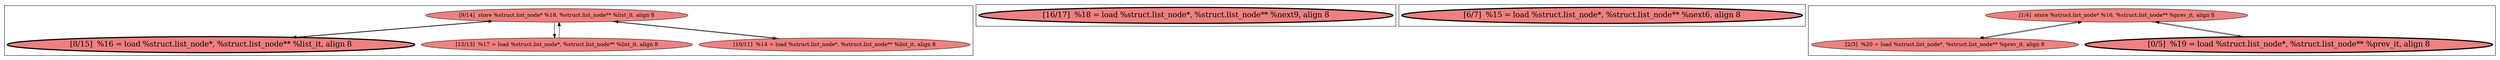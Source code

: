 
digraph G {





subgraph cluster3 {


node492 [fillcolor=lightcoral,label="[9/14]  store %struct.list_node* %18, %struct.list_node** %list_it, align 8",shape=ellipse,style=filled ]
node491 [penwidth=3.0,fontsize=20,fillcolor=lightcoral,label="[8/15]  %16 = load %struct.list_node*, %struct.list_node** %list_it, align 8",shape=ellipse,style=filled ]
node489 [fillcolor=lightcoral,label="[12/13]  %17 = load %struct.list_node*, %struct.list_node** %list_it, align 8",shape=ellipse,style=filled ]
node490 [fillcolor=lightcoral,label="[10/11]  %14 = load %struct.list_node*, %struct.list_node** %list_it, align 8",shape=ellipse,style=filled ]

node490->node492 [ ]
node492->node490 [ ]
node489->node492 [ ]
node492->node489 [ ]
node492->node491 [ ]
node491->node492 [ ]


}

subgraph cluster2 {


node488 [penwidth=3.0,fontsize=20,fillcolor=lightcoral,label="[16/17]  %18 = load %struct.list_node*, %struct.list_node** %next9, align 8",shape=ellipse,style=filled ]



}

subgraph cluster0 {


node484 [penwidth=3.0,fontsize=20,fillcolor=lightcoral,label="[6/7]  %15 = load %struct.list_node*, %struct.list_node** %next6, align 8",shape=ellipse,style=filled ]



}

subgraph cluster1 {


node487 [fillcolor=lightcoral,label="[1/4]  store %struct.list_node* %16, %struct.list_node** %prev_it, align 8",shape=ellipse,style=filled ]
node485 [fillcolor=lightcoral,label="[2/3]  %20 = load %struct.list_node*, %struct.list_node** %prev_it, align 8",shape=ellipse,style=filled ]
node486 [penwidth=3.0,fontsize=20,fillcolor=lightcoral,label="[0/5]  %19 = load %struct.list_node*, %struct.list_node** %prev_it, align 8",shape=ellipse,style=filled ]

node487->node486 [ ]
node486->node487 [ ]
node487->node485 [ ]
node485->node487 [ ]


}

}
